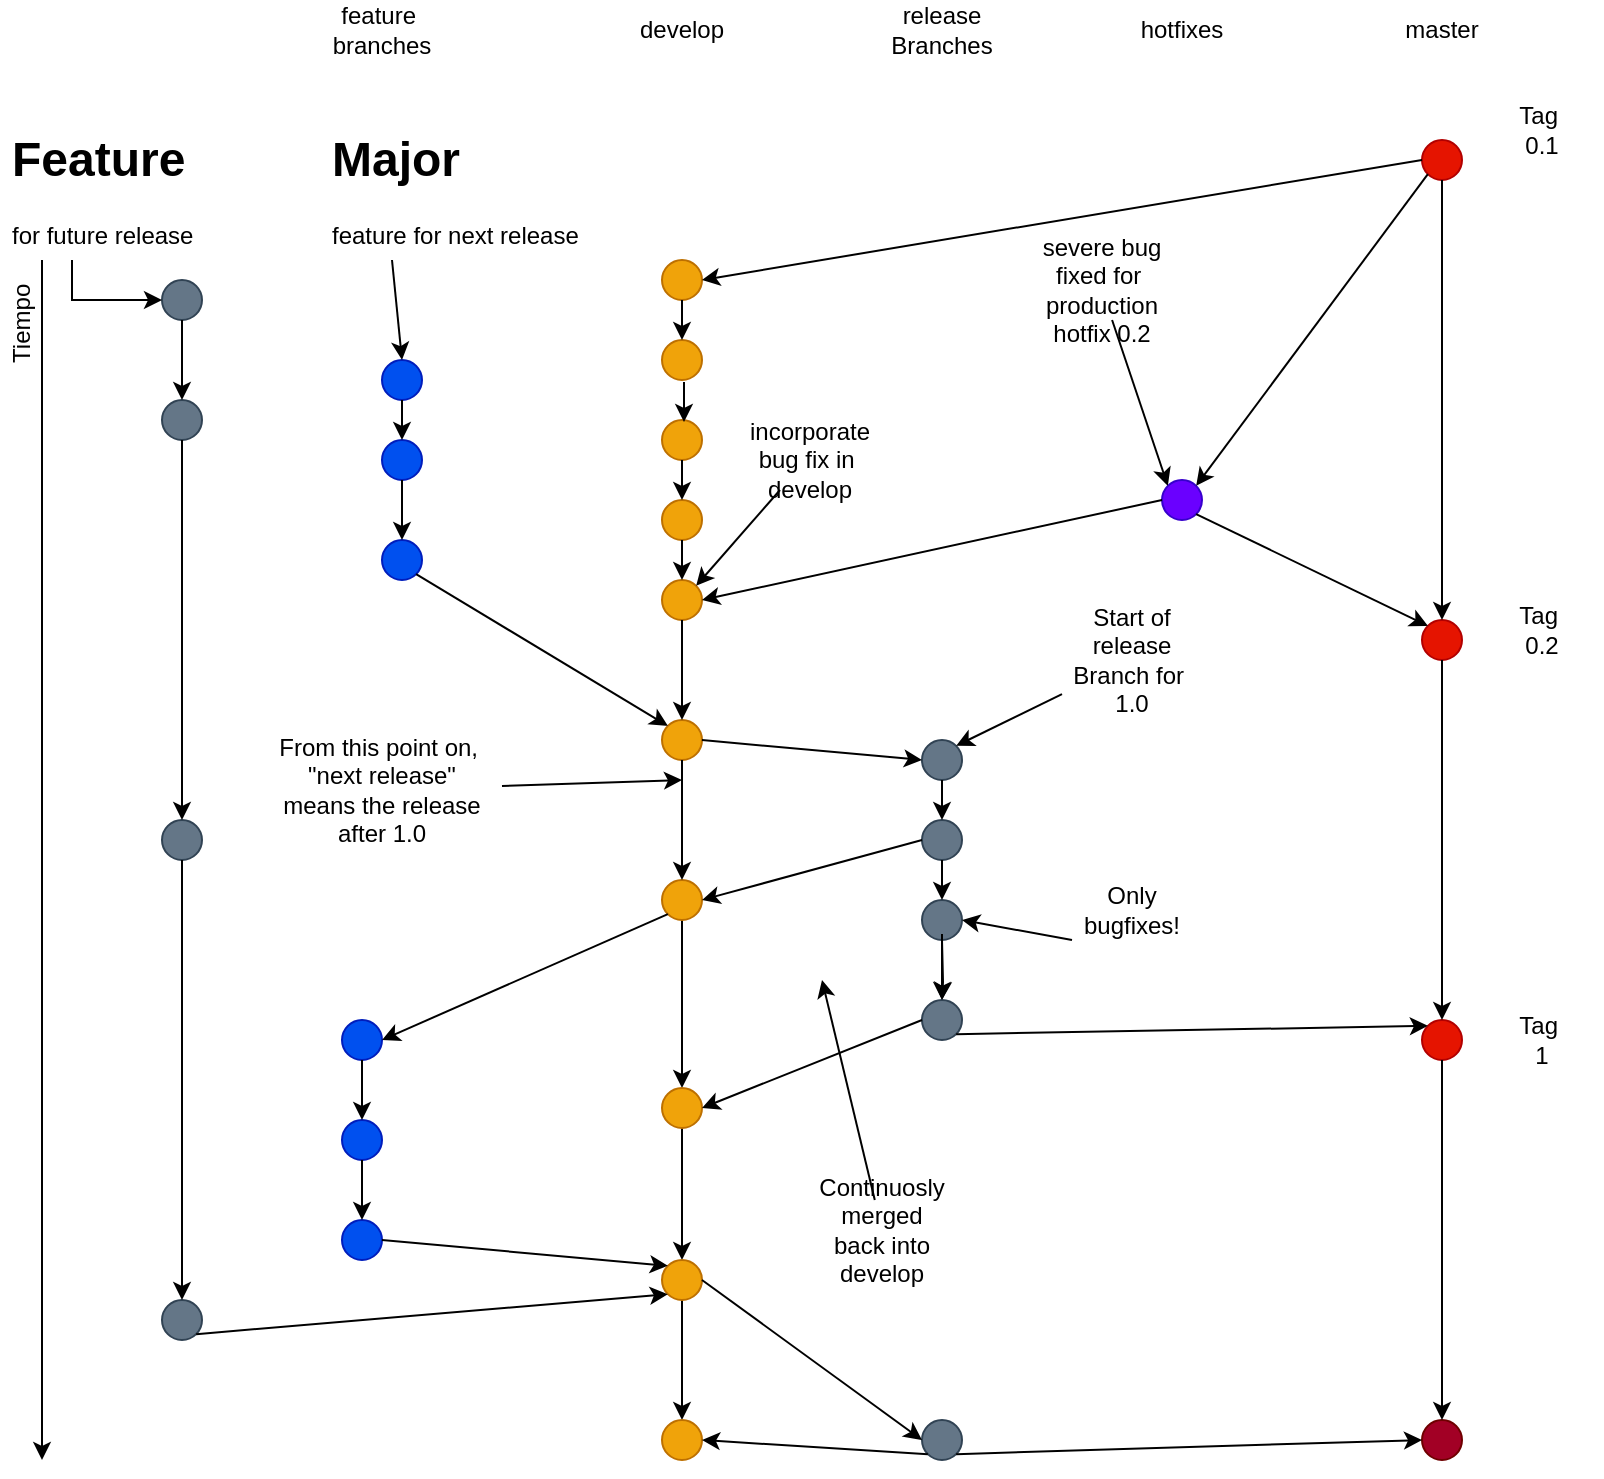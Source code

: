<mxfile version="14.2.6" type="github">
  <diagram id="Ft57BWniFfMgqN6n-xT4" name="Page-1">
    <mxGraphModel dx="862" dy="2963" grid="1" gridSize="10" guides="1" tooltips="1" connect="1" arrows="1" fold="1" page="1" pageScale="1" pageWidth="1169" pageHeight="827" math="0" shadow="0">
      <root>
        <mxCell id="0" />
        <mxCell id="1" parent="0" />
        <mxCell id="2QcikKB0XpCSD9qSnk93-126" value="Tiempo&amp;nbsp;" style="text;html=1;strokeColor=none;fillColor=none;align=center;verticalAlign=middle;whiteSpace=wrap;rounded=0;rotation=-90;" vertex="1" parent="1">
          <mxGeometry x="-10" y="-2250" width="60" height="20" as="geometry" />
        </mxCell>
        <mxCell id="2QcikKB0XpCSD9qSnk93-127" value="" style="endArrow=classic;html=1;" edge="1" parent="1">
          <mxGeometry width="50" height="50" relative="1" as="geometry">
            <mxPoint x="30" y="-2280" as="sourcePoint" />
            <mxPoint x="30" y="-1670" as="targetPoint" />
          </mxGeometry>
        </mxCell>
        <mxCell id="2QcikKB0XpCSD9qSnk93-128" value="" style="ellipse;whiteSpace=wrap;html=1;aspect=fixed;fillColor=#647687;strokeColor=#314354;fontColor=#ffffff;" vertex="1" parent="1">
          <mxGeometry x="90" y="-2260" width="20" height="20" as="geometry" />
        </mxCell>
        <mxCell id="2QcikKB0XpCSD9qSnk93-129" value="" style="ellipse;whiteSpace=wrap;html=1;aspect=fixed;fillColor=#647687;strokeColor=#314354;fontColor=#ffffff;" vertex="1" parent="1">
          <mxGeometry x="90" y="-2200" width="20" height="20" as="geometry" />
        </mxCell>
        <mxCell id="2QcikKB0XpCSD9qSnk93-130" value="" style="ellipse;whiteSpace=wrap;html=1;aspect=fixed;fillColor=#647687;strokeColor=#314354;fontColor=#ffffff;" vertex="1" parent="1">
          <mxGeometry x="90" y="-1990" width="20" height="20" as="geometry" />
        </mxCell>
        <mxCell id="2QcikKB0XpCSD9qSnk93-131" value="" style="endArrow=classic;html=1;exitX=0.5;exitY=1;exitDx=0;exitDy=0;entryX=0.5;entryY=0;entryDx=0;entryDy=0;" edge="1" source="2QcikKB0XpCSD9qSnk93-128" target="2QcikKB0XpCSD9qSnk93-129" parent="1">
          <mxGeometry width="50" height="50" relative="1" as="geometry">
            <mxPoint x="360" y="-2080" as="sourcePoint" />
            <mxPoint x="410" y="-2130" as="targetPoint" />
          </mxGeometry>
        </mxCell>
        <mxCell id="2QcikKB0XpCSD9qSnk93-132" value="" style="endArrow=classic;html=1;exitX=0.5;exitY=1;exitDx=0;exitDy=0;entryX=0.5;entryY=0;entryDx=0;entryDy=0;" edge="1" source="2QcikKB0XpCSD9qSnk93-129" target="2QcikKB0XpCSD9qSnk93-130" parent="1">
          <mxGeometry width="50" height="50" relative="1" as="geometry">
            <mxPoint x="360" y="-2080" as="sourcePoint" />
            <mxPoint x="410" y="-2130" as="targetPoint" />
          </mxGeometry>
        </mxCell>
        <mxCell id="2QcikKB0XpCSD9qSnk93-133" value="&lt;h1&gt;Major&lt;/h1&gt;&lt;div&gt;feature for next release&lt;/div&gt;" style="text;html=1;spacing=5;spacingTop=-20;whiteSpace=wrap;overflow=hidden;rounded=0;fillColor=#FFFFFF;gradientColor=#ffffff;" vertex="1" parent="1">
          <mxGeometry x="170" y="-2340" width="140" height="70" as="geometry" />
        </mxCell>
        <mxCell id="2QcikKB0XpCSD9qSnk93-134" value="" style="ellipse;whiteSpace=wrap;html=1;aspect=fixed;fillColor=#0050ef;strokeColor=#001DBC;fontColor=#ffffff;" vertex="1" parent="1">
          <mxGeometry x="200" y="-2220" width="20" height="20" as="geometry" />
        </mxCell>
        <mxCell id="2QcikKB0XpCSD9qSnk93-135" value="" style="endArrow=classic;html=1;exitX=0.25;exitY=1;exitDx=0;exitDy=0;" edge="1" source="2QcikKB0XpCSD9qSnk93-133" parent="1">
          <mxGeometry width="50" height="50" relative="1" as="geometry">
            <mxPoint x="170" y="-1990" as="sourcePoint" />
            <mxPoint x="210" y="-2220" as="targetPoint" />
          </mxGeometry>
        </mxCell>
        <mxCell id="2QcikKB0XpCSD9qSnk93-136" value="" style="ellipse;whiteSpace=wrap;html=1;aspect=fixed;fillColor=#f0a30a;strokeColor=#BD7000;fontColor=#ffffff;" vertex="1" parent="1">
          <mxGeometry x="340" y="-2270" width="20" height="20" as="geometry" />
        </mxCell>
        <mxCell id="2QcikKB0XpCSD9qSnk93-137" value="" style="ellipse;whiteSpace=wrap;html=1;aspect=fixed;fillColor=#f0a30a;strokeColor=#BD7000;fontColor=#ffffff;" vertex="1" parent="1">
          <mxGeometry x="340" y="-2230" width="20" height="20" as="geometry" />
        </mxCell>
        <mxCell id="2QcikKB0XpCSD9qSnk93-138" value="" style="ellipse;whiteSpace=wrap;html=1;aspect=fixed;fillColor=#f0a30a;strokeColor=#BD7000;fontColor=#ffffff;" vertex="1" parent="1">
          <mxGeometry x="340" y="-2040" width="20" height="20" as="geometry" />
        </mxCell>
        <mxCell id="2QcikKB0XpCSD9qSnk93-139" value="" style="ellipse;whiteSpace=wrap;html=1;aspect=fixed;fillColor=#f0a30a;strokeColor=#BD7000;fontColor=#ffffff;" vertex="1" parent="1">
          <mxGeometry x="340" y="-2150" width="20" height="20" as="geometry" />
        </mxCell>
        <mxCell id="2QcikKB0XpCSD9qSnk93-140" value="" style="ellipse;whiteSpace=wrap;html=1;aspect=fixed;fillColor=#f0a30a;strokeColor=#BD7000;fontColor=#ffffff;" vertex="1" parent="1">
          <mxGeometry x="340" y="-2190" width="20" height="20" as="geometry" />
        </mxCell>
        <mxCell id="2QcikKB0XpCSD9qSnk93-141" value="" style="ellipse;whiteSpace=wrap;html=1;aspect=fixed;fillColor=#f0a30a;strokeColor=#BD7000;fontColor=#ffffff;" vertex="1" parent="1">
          <mxGeometry x="340" y="-2110" width="20" height="20" as="geometry" />
        </mxCell>
        <mxCell id="2QcikKB0XpCSD9qSnk93-142" value="feature&amp;nbsp;&lt;br&gt;branches" style="text;html=1;strokeColor=none;fillColor=none;align=center;verticalAlign=middle;whiteSpace=wrap;rounded=0;" vertex="1" parent="1">
          <mxGeometry x="170" y="-2400" width="60" height="30" as="geometry" />
        </mxCell>
        <mxCell id="2QcikKB0XpCSD9qSnk93-143" value="develop" style="text;html=1;strokeColor=none;fillColor=none;align=center;verticalAlign=middle;whiteSpace=wrap;rounded=0;" vertex="1" parent="1">
          <mxGeometry x="320" y="-2400" width="60" height="30" as="geometry" />
        </mxCell>
        <mxCell id="2QcikKB0XpCSD9qSnk93-144" style="edgeStyle=orthogonalEdgeStyle;rounded=0;orthogonalLoop=1;jettySize=auto;html=1;exitX=0.25;exitY=1;exitDx=0;exitDy=0;entryX=0;entryY=0.5;entryDx=0;entryDy=0;" edge="1" source="2QcikKB0XpCSD9qSnk93-145" target="2QcikKB0XpCSD9qSnk93-128" parent="1">
          <mxGeometry relative="1" as="geometry" />
        </mxCell>
        <mxCell id="2QcikKB0XpCSD9qSnk93-145" value="&lt;h1&gt;Feature&lt;/h1&gt;&lt;div&gt;for future release&lt;/div&gt;" style="text;html=1;spacing=5;spacingTop=-20;whiteSpace=wrap;overflow=hidden;rounded=0;fillColor=#FFFFFF;gradientColor=#ffffff;" vertex="1" parent="1">
          <mxGeometry x="10" y="-2340" width="140" height="70" as="geometry" />
        </mxCell>
        <mxCell id="2QcikKB0XpCSD9qSnk93-146" value="" style="endArrow=classic;html=1;exitX=0.5;exitY=1;exitDx=0;exitDy=0;entryX=0.5;entryY=0;entryDx=0;entryDy=0;" edge="1" source="2QcikKB0XpCSD9qSnk93-136" target="2QcikKB0XpCSD9qSnk93-137" parent="1">
          <mxGeometry width="50" height="50" relative="1" as="geometry">
            <mxPoint x="390" y="-2180" as="sourcePoint" />
            <mxPoint x="410" y="-2200" as="targetPoint" />
          </mxGeometry>
        </mxCell>
        <mxCell id="2QcikKB0XpCSD9qSnk93-147" value="" style="endArrow=classic;html=1;exitX=0.5;exitY=1;exitDx=0;exitDy=0;entryX=0.5;entryY=0;entryDx=0;entryDy=0;" edge="1" parent="1">
          <mxGeometry width="50" height="50" relative="1" as="geometry">
            <mxPoint x="351" y="-2209" as="sourcePoint" />
            <mxPoint x="351" y="-2189" as="targetPoint" />
          </mxGeometry>
        </mxCell>
        <mxCell id="2QcikKB0XpCSD9qSnk93-148" value="" style="endArrow=classic;html=1;exitX=0.5;exitY=1;exitDx=0;exitDy=0;entryX=0.5;entryY=0;entryDx=0;entryDy=0;" edge="1" source="2QcikKB0XpCSD9qSnk93-140" target="2QcikKB0XpCSD9qSnk93-139" parent="1">
          <mxGeometry width="50" height="50" relative="1" as="geometry">
            <mxPoint x="360" y="-2150" as="sourcePoint" />
            <mxPoint x="410" y="-2200" as="targetPoint" />
          </mxGeometry>
        </mxCell>
        <mxCell id="2QcikKB0XpCSD9qSnk93-149" value="" style="endArrow=classic;html=1;exitX=0.5;exitY=1;exitDx=0;exitDy=0;" edge="1" source="2QcikKB0XpCSD9qSnk93-139" parent="1">
          <mxGeometry width="50" height="50" relative="1" as="geometry">
            <mxPoint x="360" y="-2150" as="sourcePoint" />
            <mxPoint x="350" y="-2110" as="targetPoint" />
          </mxGeometry>
        </mxCell>
        <mxCell id="2QcikKB0XpCSD9qSnk93-150" value="" style="ellipse;whiteSpace=wrap;html=1;aspect=fixed;fillColor=#0050ef;strokeColor=#001DBC;fontColor=#ffffff;" vertex="1" parent="1">
          <mxGeometry x="200" y="-2180" width="20" height="20" as="geometry" />
        </mxCell>
        <mxCell id="2QcikKB0XpCSD9qSnk93-151" value="" style="ellipse;whiteSpace=wrap;html=1;aspect=fixed;fillColor=#0050ef;strokeColor=#001DBC;fontColor=#ffffff;" vertex="1" parent="1">
          <mxGeometry x="200" y="-2130" width="20" height="20" as="geometry" />
        </mxCell>
        <mxCell id="2QcikKB0XpCSD9qSnk93-152" value="" style="endArrow=classic;html=1;exitX=0.5;exitY=1;exitDx=0;exitDy=0;entryX=0.5;entryY=0;entryDx=0;entryDy=0;" edge="1" source="2QcikKB0XpCSD9qSnk93-134" target="2QcikKB0XpCSD9qSnk93-150" parent="1">
          <mxGeometry width="50" height="50" relative="1" as="geometry">
            <mxPoint x="360" y="-2070" as="sourcePoint" />
            <mxPoint x="410" y="-2120" as="targetPoint" />
          </mxGeometry>
        </mxCell>
        <mxCell id="2QcikKB0XpCSD9qSnk93-153" value="" style="endArrow=classic;html=1;exitX=0.5;exitY=1;exitDx=0;exitDy=0;entryX=0.5;entryY=0;entryDx=0;entryDy=0;" edge="1" source="2QcikKB0XpCSD9qSnk93-150" target="2QcikKB0XpCSD9qSnk93-151" parent="1">
          <mxGeometry width="50" height="50" relative="1" as="geometry">
            <mxPoint x="360" y="-2070" as="sourcePoint" />
            <mxPoint x="410" y="-2120" as="targetPoint" />
          </mxGeometry>
        </mxCell>
        <mxCell id="2QcikKB0XpCSD9qSnk93-154" value="" style="endArrow=classic;html=1;exitX=0.5;exitY=1;exitDx=0;exitDy=0;entryX=0.5;entryY=0;entryDx=0;entryDy=0;" edge="1" source="2QcikKB0XpCSD9qSnk93-141" target="2QcikKB0XpCSD9qSnk93-138" parent="1">
          <mxGeometry width="50" height="50" relative="1" as="geometry">
            <mxPoint x="360" y="-2070" as="sourcePoint" />
            <mxPoint x="410" y="-2120" as="targetPoint" />
          </mxGeometry>
        </mxCell>
        <mxCell id="2QcikKB0XpCSD9qSnk93-155" value="From this point on,&amp;nbsp;&lt;br&gt;&quot;next release&quot;&lt;br&gt;means the release after 1.0" style="text;html=1;strokeColor=none;fillColor=none;align=center;verticalAlign=middle;whiteSpace=wrap;rounded=0;" vertex="1" parent="1">
          <mxGeometry x="140" y="-2040" width="120" height="70" as="geometry" />
        </mxCell>
        <mxCell id="2QcikKB0XpCSD9qSnk93-156" value="" style="endArrow=classic;html=1;" edge="1" source="2QcikKB0XpCSD9qSnk93-155" parent="1">
          <mxGeometry width="50" height="50" relative="1" as="geometry">
            <mxPoint x="360" y="-2050" as="sourcePoint" />
            <mxPoint x="350" y="-2010" as="targetPoint" />
          </mxGeometry>
        </mxCell>
        <mxCell id="2QcikKB0XpCSD9qSnk93-157" style="edgeStyle=orthogonalEdgeStyle;rounded=0;orthogonalLoop=1;jettySize=auto;html=1;exitX=0.5;exitY=1;exitDx=0;exitDy=0;entryX=0.5;entryY=0;entryDx=0;entryDy=0;" edge="1" source="2QcikKB0XpCSD9qSnk93-158" target="2QcikKB0XpCSD9qSnk93-172" parent="1">
          <mxGeometry relative="1" as="geometry" />
        </mxCell>
        <mxCell id="2QcikKB0XpCSD9qSnk93-158" value="" style="ellipse;whiteSpace=wrap;html=1;aspect=fixed;fillColor=#f0a30a;strokeColor=#BD7000;fontColor=#ffffff;" vertex="1" parent="1">
          <mxGeometry x="340" y="-1960" width="20" height="20" as="geometry" />
        </mxCell>
        <mxCell id="2QcikKB0XpCSD9qSnk93-159" value="" style="endArrow=classic;html=1;exitX=0.5;exitY=1;exitDx=0;exitDy=0;entryX=0.5;entryY=0;entryDx=0;entryDy=0;" edge="1" source="2QcikKB0XpCSD9qSnk93-138" target="2QcikKB0XpCSD9qSnk93-158" parent="1">
          <mxGeometry width="50" height="50" relative="1" as="geometry">
            <mxPoint x="360" y="-2050" as="sourcePoint" />
            <mxPoint x="410" y="-2100" as="targetPoint" />
          </mxGeometry>
        </mxCell>
        <mxCell id="2QcikKB0XpCSD9qSnk93-160" value="release Branches" style="text;html=1;strokeColor=none;fillColor=none;align=center;verticalAlign=middle;whiteSpace=wrap;rounded=0;" vertex="1" parent="1">
          <mxGeometry x="450" y="-2400" width="60" height="30" as="geometry" />
        </mxCell>
        <mxCell id="2QcikKB0XpCSD9qSnk93-161" value="" style="ellipse;whiteSpace=wrap;html=1;aspect=fixed;fillColor=#647687;strokeColor=#314354;fontColor=#ffffff;" vertex="1" parent="1">
          <mxGeometry x="470" y="-2030" width="20" height="20" as="geometry" />
        </mxCell>
        <mxCell id="2QcikKB0XpCSD9qSnk93-162" value="" style="ellipse;whiteSpace=wrap;html=1;aspect=fixed;fillColor=#647687;strokeColor=#314354;fontColor=#ffffff;" vertex="1" parent="1">
          <mxGeometry x="470" y="-1990" width="20" height="20" as="geometry" />
        </mxCell>
        <mxCell id="2QcikKB0XpCSD9qSnk93-163" value="" style="edgeStyle=orthogonalEdgeStyle;rounded=0;orthogonalLoop=1;jettySize=auto;html=1;" edge="1" target="2QcikKB0XpCSD9qSnk93-165" parent="1">
          <mxGeometry relative="1" as="geometry">
            <mxPoint x="480" y="-1930" as="sourcePoint" />
          </mxGeometry>
        </mxCell>
        <mxCell id="2QcikKB0XpCSD9qSnk93-164" value="" style="ellipse;whiteSpace=wrap;html=1;aspect=fixed;fillColor=#647687;strokeColor=#314354;fontColor=#ffffff;" vertex="1" parent="1">
          <mxGeometry x="470" y="-1950" width="20" height="20" as="geometry" />
        </mxCell>
        <mxCell id="2QcikKB0XpCSD9qSnk93-165" value="" style="ellipse;whiteSpace=wrap;html=1;aspect=fixed;fillColor=#647687;strokeColor=#314354;fontColor=#ffffff;" vertex="1" parent="1">
          <mxGeometry x="470" y="-1900" width="20" height="20" as="geometry" />
        </mxCell>
        <mxCell id="2QcikKB0XpCSD9qSnk93-166" value="" style="endArrow=classic;html=1;exitX=1;exitY=0.5;exitDx=0;exitDy=0;entryX=0;entryY=0.5;entryDx=0;entryDy=0;" edge="1" source="2QcikKB0XpCSD9qSnk93-138" target="2QcikKB0XpCSD9qSnk93-161" parent="1">
          <mxGeometry width="50" height="50" relative="1" as="geometry">
            <mxPoint x="360" y="-2060" as="sourcePoint" />
            <mxPoint x="410" y="-2110" as="targetPoint" />
          </mxGeometry>
        </mxCell>
        <mxCell id="2QcikKB0XpCSD9qSnk93-167" value="" style="endArrow=classic;html=1;exitX=0.5;exitY=1;exitDx=0;exitDy=0;entryX=0.5;entryY=0;entryDx=0;entryDy=0;" edge="1" source="2QcikKB0XpCSD9qSnk93-161" target="2QcikKB0XpCSD9qSnk93-162" parent="1">
          <mxGeometry width="50" height="50" relative="1" as="geometry">
            <mxPoint x="360" y="-1910" as="sourcePoint" />
            <mxPoint x="410" y="-1960" as="targetPoint" />
          </mxGeometry>
        </mxCell>
        <mxCell id="2QcikKB0XpCSD9qSnk93-168" value="" style="endArrow=classic;html=1;exitX=0.5;exitY=1;exitDx=0;exitDy=0;entryX=0.5;entryY=0;entryDx=0;entryDy=0;" edge="1" source="2QcikKB0XpCSD9qSnk93-162" target="2QcikKB0XpCSD9qSnk93-164" parent="1">
          <mxGeometry width="50" height="50" relative="1" as="geometry">
            <mxPoint x="360" y="-1910" as="sourcePoint" />
            <mxPoint x="410" y="-1960" as="targetPoint" />
          </mxGeometry>
        </mxCell>
        <mxCell id="2QcikKB0XpCSD9qSnk93-169" value="" style="endArrow=classic;html=1;entryX=0.5;entryY=0;entryDx=0;entryDy=0;" edge="1" target="2QcikKB0XpCSD9qSnk93-165" parent="1">
          <mxGeometry width="50" height="50" relative="1" as="geometry">
            <mxPoint x="480" y="-1933" as="sourcePoint" />
            <mxPoint x="410" y="-1960" as="targetPoint" />
          </mxGeometry>
        </mxCell>
        <mxCell id="2QcikKB0XpCSD9qSnk93-170" style="edgeStyle=orthogonalEdgeStyle;rounded=0;orthogonalLoop=1;jettySize=auto;html=1;exitX=0.5;exitY=1;exitDx=0;exitDy=0;" edge="1" source="2QcikKB0XpCSD9qSnk93-172" parent="1">
          <mxGeometry relative="1" as="geometry">
            <mxPoint x="350" y="-1850" as="targetPoint" />
          </mxGeometry>
        </mxCell>
        <mxCell id="2QcikKB0XpCSD9qSnk93-171" style="edgeStyle=orthogonalEdgeStyle;rounded=0;orthogonalLoop=1;jettySize=auto;html=1;exitX=0.5;exitY=1;exitDx=0;exitDy=0;" edge="1" source="2QcikKB0XpCSD9qSnk93-172" parent="1">
          <mxGeometry relative="1" as="geometry">
            <mxPoint x="350" y="-1770" as="targetPoint" />
          </mxGeometry>
        </mxCell>
        <mxCell id="2QcikKB0XpCSD9qSnk93-172" value="" style="ellipse;whiteSpace=wrap;html=1;aspect=fixed;fillColor=#f0a30a;strokeColor=#BD7000;fontColor=#ffffff;" vertex="1" parent="1">
          <mxGeometry x="340" y="-1856" width="20" height="20" as="geometry" />
        </mxCell>
        <mxCell id="2QcikKB0XpCSD9qSnk93-173" value="" style="endArrow=classic;html=1;exitX=0;exitY=0.5;exitDx=0;exitDy=0;entryX=1;entryY=0.5;entryDx=0;entryDy=0;" edge="1" source="2QcikKB0XpCSD9qSnk93-162" target="2QcikKB0XpCSD9qSnk93-158" parent="1">
          <mxGeometry width="50" height="50" relative="1" as="geometry">
            <mxPoint x="360" y="-1910" as="sourcePoint" />
            <mxPoint x="410" y="-1960" as="targetPoint" />
          </mxGeometry>
        </mxCell>
        <mxCell id="2QcikKB0XpCSD9qSnk93-174" value="" style="endArrow=classic;html=1;exitX=0;exitY=0.5;exitDx=0;exitDy=0;entryX=1;entryY=0.5;entryDx=0;entryDy=0;" edge="1" source="2QcikKB0XpCSD9qSnk93-165" target="2QcikKB0XpCSD9qSnk93-172" parent="1">
          <mxGeometry width="50" height="50" relative="1" as="geometry">
            <mxPoint x="360" y="-1910" as="sourcePoint" />
            <mxPoint x="410" y="-1960" as="targetPoint" />
          </mxGeometry>
        </mxCell>
        <mxCell id="2QcikKB0XpCSD9qSnk93-175" value="" style="ellipse;whiteSpace=wrap;html=1;aspect=fixed;fillColor=#0050ef;strokeColor=#001DBC;fontColor=#ffffff;" vertex="1" parent="1">
          <mxGeometry x="180" y="-1890" width="20" height="20" as="geometry" />
        </mxCell>
        <mxCell id="2QcikKB0XpCSD9qSnk93-176" value="" style="ellipse;whiteSpace=wrap;html=1;aspect=fixed;fillColor=#0050ef;strokeColor=#001DBC;fontColor=#ffffff;" vertex="1" parent="1">
          <mxGeometry x="180" y="-1840" width="20" height="20" as="geometry" />
        </mxCell>
        <mxCell id="2QcikKB0XpCSD9qSnk93-177" value="" style="ellipse;whiteSpace=wrap;html=1;aspect=fixed;fillColor=#0050ef;strokeColor=#001DBC;fontColor=#ffffff;" vertex="1" parent="1">
          <mxGeometry x="180" y="-1790" width="20" height="20" as="geometry" />
        </mxCell>
        <mxCell id="2QcikKB0XpCSD9qSnk93-178" value="" style="endArrow=classic;html=1;exitX=0;exitY=1;exitDx=0;exitDy=0;entryX=1;entryY=0.5;entryDx=0;entryDy=0;" edge="1" source="2QcikKB0XpCSD9qSnk93-158" target="2QcikKB0XpCSD9qSnk93-175" parent="1">
          <mxGeometry width="50" height="50" relative="1" as="geometry">
            <mxPoint x="360" y="-1910" as="sourcePoint" />
            <mxPoint x="410" y="-1960" as="targetPoint" />
          </mxGeometry>
        </mxCell>
        <mxCell id="2QcikKB0XpCSD9qSnk93-179" value="" style="endArrow=classic;html=1;exitX=0.5;exitY=1;exitDx=0;exitDy=0;entryX=0.5;entryY=0;entryDx=0;entryDy=0;" edge="1" source="2QcikKB0XpCSD9qSnk93-175" target="2QcikKB0XpCSD9qSnk93-176" parent="1">
          <mxGeometry width="50" height="50" relative="1" as="geometry">
            <mxPoint x="360" y="-1910" as="sourcePoint" />
            <mxPoint x="410" y="-1960" as="targetPoint" />
          </mxGeometry>
        </mxCell>
        <mxCell id="2QcikKB0XpCSD9qSnk93-180" value="" style="endArrow=classic;html=1;exitX=0.5;exitY=1;exitDx=0;exitDy=0;entryX=0.5;entryY=0;entryDx=0;entryDy=0;" edge="1" source="2QcikKB0XpCSD9qSnk93-176" target="2QcikKB0XpCSD9qSnk93-177" parent="1">
          <mxGeometry width="50" height="50" relative="1" as="geometry">
            <mxPoint x="360" y="-1910" as="sourcePoint" />
            <mxPoint x="410" y="-1960" as="targetPoint" />
          </mxGeometry>
        </mxCell>
        <mxCell id="2QcikKB0XpCSD9qSnk93-181" style="edgeStyle=orthogonalEdgeStyle;rounded=0;orthogonalLoop=1;jettySize=auto;html=1;exitX=0.5;exitY=1;exitDx=0;exitDy=0;" edge="1" source="2QcikKB0XpCSD9qSnk93-182" parent="1">
          <mxGeometry relative="1" as="geometry">
            <mxPoint x="350" y="-1690" as="targetPoint" />
          </mxGeometry>
        </mxCell>
        <mxCell id="2QcikKB0XpCSD9qSnk93-182" value="" style="ellipse;whiteSpace=wrap;html=1;aspect=fixed;fillColor=#f0a30a;strokeColor=#BD7000;fontColor=#ffffff;" vertex="1" parent="1">
          <mxGeometry x="340" y="-1770" width="20" height="20" as="geometry" />
        </mxCell>
        <mxCell id="2QcikKB0XpCSD9qSnk93-183" value="" style="ellipse;whiteSpace=wrap;html=1;aspect=fixed;fillColor=#647687;strokeColor=#314354;fontColor=#ffffff;" vertex="1" parent="1">
          <mxGeometry x="90" y="-1750" width="20" height="20" as="geometry" />
        </mxCell>
        <mxCell id="2QcikKB0XpCSD9qSnk93-184" value="" style="endArrow=classic;html=1;entryX=0.5;entryY=0;entryDx=0;entryDy=0;" edge="1" target="2QcikKB0XpCSD9qSnk93-183" parent="1">
          <mxGeometry width="50" height="50" relative="1" as="geometry">
            <mxPoint x="100" y="-1970" as="sourcePoint" />
            <mxPoint x="410" y="-1960" as="targetPoint" />
          </mxGeometry>
        </mxCell>
        <mxCell id="2QcikKB0XpCSD9qSnk93-185" value="" style="endArrow=classic;html=1;exitX=1;exitY=1;exitDx=0;exitDy=0;entryX=0;entryY=1;entryDx=0;entryDy=0;" edge="1" source="2QcikKB0XpCSD9qSnk93-183" target="2QcikKB0XpCSD9qSnk93-182" parent="1">
          <mxGeometry width="50" height="50" relative="1" as="geometry">
            <mxPoint x="360" y="-1910" as="sourcePoint" />
            <mxPoint x="410" y="-1960" as="targetPoint" />
          </mxGeometry>
        </mxCell>
        <mxCell id="2QcikKB0XpCSD9qSnk93-186" value="" style="endArrow=classic;html=1;exitX=1;exitY=0.5;exitDx=0;exitDy=0;entryX=0;entryY=0;entryDx=0;entryDy=0;" edge="1" source="2QcikKB0XpCSD9qSnk93-177" target="2QcikKB0XpCSD9qSnk93-182" parent="1">
          <mxGeometry width="50" height="50" relative="1" as="geometry">
            <mxPoint x="360" y="-1910" as="sourcePoint" />
            <mxPoint x="410" y="-1960" as="targetPoint" />
          </mxGeometry>
        </mxCell>
        <mxCell id="2QcikKB0XpCSD9qSnk93-187" value="" style="ellipse;whiteSpace=wrap;html=1;aspect=fixed;fillColor=#f0a30a;strokeColor=#BD7000;fontColor=#ffffff;" vertex="1" parent="1">
          <mxGeometry x="340" y="-1690" width="20" height="20" as="geometry" />
        </mxCell>
        <mxCell id="2QcikKB0XpCSD9qSnk93-188" value="" style="ellipse;whiteSpace=wrap;html=1;aspect=fixed;fillColor=#647687;strokeColor=#314354;fontColor=#ffffff;" vertex="1" parent="1">
          <mxGeometry x="470" y="-1690" width="20" height="20" as="geometry" />
        </mxCell>
        <mxCell id="2QcikKB0XpCSD9qSnk93-189" value="" style="endArrow=classic;html=1;exitX=1;exitY=0.5;exitDx=0;exitDy=0;entryX=0;entryY=0.5;entryDx=0;entryDy=0;" edge="1" source="2QcikKB0XpCSD9qSnk93-182" target="2QcikKB0XpCSD9qSnk93-188" parent="1">
          <mxGeometry width="50" height="50" relative="1" as="geometry">
            <mxPoint x="360" y="-1680" as="sourcePoint" />
            <mxPoint x="410" y="-1730" as="targetPoint" />
          </mxGeometry>
        </mxCell>
        <mxCell id="2QcikKB0XpCSD9qSnk93-190" value="" style="endArrow=classic;html=1;exitX=0;exitY=1;exitDx=0;exitDy=0;entryX=1;entryY=0.5;entryDx=0;entryDy=0;" edge="1" source="2QcikKB0XpCSD9qSnk93-188" target="2QcikKB0XpCSD9qSnk93-187" parent="1">
          <mxGeometry width="50" height="50" relative="1" as="geometry">
            <mxPoint x="360" y="-1680" as="sourcePoint" />
            <mxPoint x="410" y="-1730" as="targetPoint" />
          </mxGeometry>
        </mxCell>
        <mxCell id="2QcikKB0XpCSD9qSnk93-191" value="hotfixes" style="text;html=1;strokeColor=none;fillColor=none;align=center;verticalAlign=middle;whiteSpace=wrap;rounded=0;" vertex="1" parent="1">
          <mxGeometry x="570" y="-2400" width="60" height="30" as="geometry" />
        </mxCell>
        <mxCell id="2QcikKB0XpCSD9qSnk93-192" value="" style="ellipse;whiteSpace=wrap;html=1;aspect=fixed;fillColor=#6a00ff;strokeColor=#3700CC;fontColor=#ffffff;" vertex="1" parent="1">
          <mxGeometry x="590" y="-2160" width="20" height="20" as="geometry" />
        </mxCell>
        <mxCell id="2QcikKB0XpCSD9qSnk93-193" value="" style="endArrow=classic;html=1;exitX=0;exitY=0.5;exitDx=0;exitDy=0;entryX=1;entryY=0.5;entryDx=0;entryDy=0;" edge="1" source="2QcikKB0XpCSD9qSnk93-192" target="2QcikKB0XpCSD9qSnk93-141" parent="1">
          <mxGeometry width="50" height="50" relative="1" as="geometry">
            <mxPoint x="360" y="-2200" as="sourcePoint" />
            <mxPoint x="410" y="-2250" as="targetPoint" />
          </mxGeometry>
        </mxCell>
        <mxCell id="2QcikKB0XpCSD9qSnk93-194" value="master" style="text;html=1;strokeColor=none;fillColor=none;align=center;verticalAlign=middle;whiteSpace=wrap;rounded=0;" vertex="1" parent="1">
          <mxGeometry x="700" y="-2400" width="60" height="30" as="geometry" />
        </mxCell>
        <mxCell id="2QcikKB0XpCSD9qSnk93-195" value="" style="ellipse;whiteSpace=wrap;html=1;aspect=fixed;fillColor=#e51400;strokeColor=#B20000;fontColor=#ffffff;" vertex="1" parent="1">
          <mxGeometry x="720" y="-2330" width="20" height="20" as="geometry" />
        </mxCell>
        <mxCell id="2QcikKB0XpCSD9qSnk93-196" value="" style="endArrow=classic;html=1;exitX=0;exitY=0.5;exitDx=0;exitDy=0;entryX=1;entryY=0.5;entryDx=0;entryDy=0;" edge="1" source="2QcikKB0XpCSD9qSnk93-195" target="2QcikKB0XpCSD9qSnk93-136" parent="1">
          <mxGeometry width="50" height="50" relative="1" as="geometry">
            <mxPoint x="360" y="-2280" as="sourcePoint" />
            <mxPoint x="450" y="-2480" as="targetPoint" />
          </mxGeometry>
        </mxCell>
        <mxCell id="2QcikKB0XpCSD9qSnk93-197" value="" style="endArrow=classic;html=1;exitX=0;exitY=1;exitDx=0;exitDy=0;entryX=1;entryY=0;entryDx=0;entryDy=0;" edge="1" source="2QcikKB0XpCSD9qSnk93-195" target="2QcikKB0XpCSD9qSnk93-192" parent="1">
          <mxGeometry width="50" height="50" relative="1" as="geometry">
            <mxPoint x="360" y="-2280" as="sourcePoint" />
            <mxPoint x="410" y="-2330" as="targetPoint" />
          </mxGeometry>
        </mxCell>
        <mxCell id="2QcikKB0XpCSD9qSnk93-198" value="" style="ellipse;whiteSpace=wrap;html=1;aspect=fixed;fillColor=#e51400;strokeColor=#B20000;fontColor=#ffffff;" vertex="1" parent="1">
          <mxGeometry x="720" y="-2090" width="20" height="20" as="geometry" />
        </mxCell>
        <mxCell id="2QcikKB0XpCSD9qSnk93-199" value="" style="endArrow=classic;html=1;exitX=0.5;exitY=1;exitDx=0;exitDy=0;entryX=0.5;entryY=0;entryDx=0;entryDy=0;" edge="1" source="2QcikKB0XpCSD9qSnk93-195" target="2QcikKB0XpCSD9qSnk93-198" parent="1">
          <mxGeometry width="50" height="50" relative="1" as="geometry">
            <mxPoint x="360" y="-2200" as="sourcePoint" />
            <mxPoint x="410" y="-2250" as="targetPoint" />
          </mxGeometry>
        </mxCell>
        <mxCell id="2QcikKB0XpCSD9qSnk93-200" value="" style="endArrow=classic;html=1;exitX=1;exitY=1;exitDx=0;exitDy=0;entryX=0;entryY=0;entryDx=0;entryDy=0;" edge="1" source="2QcikKB0XpCSD9qSnk93-192" target="2QcikKB0XpCSD9qSnk93-198" parent="1">
          <mxGeometry width="50" height="50" relative="1" as="geometry">
            <mxPoint x="360" y="-2200" as="sourcePoint" />
            <mxPoint x="410" y="-2250" as="targetPoint" />
          </mxGeometry>
        </mxCell>
        <mxCell id="2QcikKB0XpCSD9qSnk93-201" value="" style="ellipse;whiteSpace=wrap;html=1;aspect=fixed;fillColor=#a20025;strokeColor=#6F0000;fontColor=#ffffff;" vertex="1" parent="1">
          <mxGeometry x="720" y="-1690" width="20" height="20" as="geometry" />
        </mxCell>
        <mxCell id="2QcikKB0XpCSD9qSnk93-202" value="" style="ellipse;whiteSpace=wrap;html=1;aspect=fixed;fillColor=#e51400;strokeColor=#B20000;fontColor=#ffffff;" vertex="1" parent="1">
          <mxGeometry x="720" y="-1890" width="20" height="20" as="geometry" />
        </mxCell>
        <mxCell id="2QcikKB0XpCSD9qSnk93-203" value="" style="endArrow=classic;html=1;exitX=1;exitY=1;exitDx=0;exitDy=0;entryX=0;entryY=0.5;entryDx=0;entryDy=0;" edge="1" source="2QcikKB0XpCSD9qSnk93-188" target="2QcikKB0XpCSD9qSnk93-201" parent="1">
          <mxGeometry width="50" height="50" relative="1" as="geometry">
            <mxPoint x="360" y="-1710" as="sourcePoint" />
            <mxPoint x="410" y="-1760" as="targetPoint" />
          </mxGeometry>
        </mxCell>
        <mxCell id="2QcikKB0XpCSD9qSnk93-204" value="" style="endArrow=classic;html=1;exitX=0.5;exitY=1;exitDx=0;exitDy=0;entryX=0.5;entryY=0;entryDx=0;entryDy=0;" edge="1" source="2QcikKB0XpCSD9qSnk93-202" target="2QcikKB0XpCSD9qSnk93-201" parent="1">
          <mxGeometry width="50" height="50" relative="1" as="geometry">
            <mxPoint x="360" y="-1710" as="sourcePoint" />
            <mxPoint x="410" y="-1760" as="targetPoint" />
          </mxGeometry>
        </mxCell>
        <mxCell id="2QcikKB0XpCSD9qSnk93-205" value="" style="endArrow=classic;html=1;exitX=0.5;exitY=1;exitDx=0;exitDy=0;" edge="1" source="2QcikKB0XpCSD9qSnk93-198" parent="1">
          <mxGeometry width="50" height="50" relative="1" as="geometry">
            <mxPoint x="360" y="-1860" as="sourcePoint" />
            <mxPoint x="730" y="-1890" as="targetPoint" />
          </mxGeometry>
        </mxCell>
        <mxCell id="2QcikKB0XpCSD9qSnk93-206" value="incorporate bug fix in&amp;nbsp;&lt;br&gt;develop" style="text;html=1;strokeColor=none;fillColor=none;align=center;verticalAlign=middle;whiteSpace=wrap;rounded=0;" vertex="1" parent="1">
          <mxGeometry x="384" y="-2185" width="60" height="30" as="geometry" />
        </mxCell>
        <mxCell id="2QcikKB0XpCSD9qSnk93-207" value="" style="endArrow=classic;html=1;exitX=0.25;exitY=1;exitDx=0;exitDy=0;entryX=1;entryY=0;entryDx=0;entryDy=0;" edge="1" source="2QcikKB0XpCSD9qSnk93-206" target="2QcikKB0XpCSD9qSnk93-141" parent="1">
          <mxGeometry width="50" height="50" relative="1" as="geometry">
            <mxPoint x="360" y="-2090" as="sourcePoint" />
            <mxPoint x="490" y="-2070" as="targetPoint" />
          </mxGeometry>
        </mxCell>
        <mxCell id="2QcikKB0XpCSD9qSnk93-208" value="severe bug&lt;br&gt;fixed for&amp;nbsp;&lt;br&gt;production&lt;br&gt;hotfix 0.2" style="text;html=1;strokeColor=none;fillColor=none;align=center;verticalAlign=middle;whiteSpace=wrap;rounded=0;" vertex="1" parent="1">
          <mxGeometry x="520" y="-2270" width="80" height="30" as="geometry" />
        </mxCell>
        <mxCell id="2QcikKB0XpCSD9qSnk93-209" value="" style="endArrow=classic;html=1;entryX=0;entryY=0;entryDx=0;entryDy=0;" edge="1" source="2QcikKB0XpCSD9qSnk93-208" target="2QcikKB0XpCSD9qSnk93-192" parent="1">
          <mxGeometry width="50" height="50" relative="1" as="geometry">
            <mxPoint x="360" y="-2190" as="sourcePoint" />
            <mxPoint x="410" y="-2240" as="targetPoint" />
          </mxGeometry>
        </mxCell>
        <mxCell id="2QcikKB0XpCSD9qSnk93-210" value="Start of release&lt;br&gt;Branch for&amp;nbsp;&lt;br&gt;1.0" style="text;html=1;strokeColor=none;fillColor=none;align=center;verticalAlign=middle;whiteSpace=wrap;rounded=0;" vertex="1" parent="1">
          <mxGeometry x="540" y="-2100" width="70" height="60" as="geometry" />
        </mxCell>
        <mxCell id="2QcikKB0XpCSD9qSnk93-211" value="" style="endArrow=classic;html=1;entryX=1;entryY=0;entryDx=0;entryDy=0;" edge="1" source="2QcikKB0XpCSD9qSnk93-210" target="2QcikKB0XpCSD9qSnk93-161" parent="1">
          <mxGeometry width="50" height="50" relative="1" as="geometry">
            <mxPoint x="360" y="-1990" as="sourcePoint" />
            <mxPoint x="410" y="-2040" as="targetPoint" />
          </mxGeometry>
        </mxCell>
        <mxCell id="2QcikKB0XpCSD9qSnk93-212" value="Only&lt;br&gt;bugfixes!" style="text;html=1;strokeColor=none;fillColor=none;align=center;verticalAlign=middle;whiteSpace=wrap;rounded=0;" vertex="1" parent="1">
          <mxGeometry x="545" y="-1960" width="60" height="30" as="geometry" />
        </mxCell>
        <mxCell id="2QcikKB0XpCSD9qSnk93-213" value="" style="endArrow=classic;html=1;exitX=0;exitY=1;exitDx=0;exitDy=0;entryX=1;entryY=0.5;entryDx=0;entryDy=0;" edge="1" source="2QcikKB0XpCSD9qSnk93-212" target="2QcikKB0XpCSD9qSnk93-164" parent="1">
          <mxGeometry width="50" height="50" relative="1" as="geometry">
            <mxPoint x="360" y="-1990" as="sourcePoint" />
            <mxPoint x="410" y="-2040" as="targetPoint" />
          </mxGeometry>
        </mxCell>
        <mxCell id="2QcikKB0XpCSD9qSnk93-214" value="Continuosly merged back into develop" style="text;html=1;strokeColor=none;fillColor=none;align=center;verticalAlign=middle;whiteSpace=wrap;rounded=0;" vertex="1" parent="1">
          <mxGeometry x="420" y="-1800" width="60" height="30" as="geometry" />
        </mxCell>
        <mxCell id="2QcikKB0XpCSD9qSnk93-215" value="" style="endArrow=classic;html=1;" edge="1" source="2QcikKB0XpCSD9qSnk93-214" parent="1">
          <mxGeometry width="50" height="50" relative="1" as="geometry">
            <mxPoint x="360" y="-1770" as="sourcePoint" />
            <mxPoint x="420" y="-1910" as="targetPoint" />
          </mxGeometry>
        </mxCell>
        <mxCell id="2QcikKB0XpCSD9qSnk93-216" value="Tag&amp;nbsp;&lt;br&gt;0.1" style="text;html=1;strokeColor=none;fillColor=none;align=center;verticalAlign=middle;whiteSpace=wrap;rounded=0;" vertex="1" parent="1">
          <mxGeometry x="750" y="-2350" width="60" height="30" as="geometry" />
        </mxCell>
        <mxCell id="2QcikKB0XpCSD9qSnk93-217" value="Tag&amp;nbsp;&lt;br&gt;0.2" style="text;html=1;strokeColor=none;fillColor=none;align=center;verticalAlign=middle;whiteSpace=wrap;rounded=0;" vertex="1" parent="1">
          <mxGeometry x="750" y="-2100" width="60" height="30" as="geometry" />
        </mxCell>
        <mxCell id="2QcikKB0XpCSD9qSnk93-218" value="Tag&amp;nbsp;&lt;br&gt;1" style="text;html=1;strokeColor=none;fillColor=none;align=center;verticalAlign=middle;whiteSpace=wrap;rounded=0;" vertex="1" parent="1">
          <mxGeometry x="750" y="-1895" width="60" height="30" as="geometry" />
        </mxCell>
        <mxCell id="2QcikKB0XpCSD9qSnk93-219" value="" style="endArrow=classic;html=1;entryX=0;entryY=0;entryDx=0;entryDy=0;exitX=1;exitY=1;exitDx=0;exitDy=0;" edge="1" source="2QcikKB0XpCSD9qSnk93-165" target="2QcikKB0XpCSD9qSnk93-202" parent="1">
          <mxGeometry width="50" height="50" relative="1" as="geometry">
            <mxPoint x="360" y="-1770" as="sourcePoint" />
            <mxPoint x="410" y="-1820" as="targetPoint" />
          </mxGeometry>
        </mxCell>
        <mxCell id="2QcikKB0XpCSD9qSnk93-220" value="" style="endArrow=classic;html=1;exitX=1;exitY=1;exitDx=0;exitDy=0;entryX=0;entryY=0;entryDx=0;entryDy=0;" edge="1" source="2QcikKB0XpCSD9qSnk93-151" target="2QcikKB0XpCSD9qSnk93-138" parent="1">
          <mxGeometry width="50" height="50" relative="1" as="geometry">
            <mxPoint x="360" y="-2150" as="sourcePoint" />
            <mxPoint x="410" y="-2200" as="targetPoint" />
          </mxGeometry>
        </mxCell>
      </root>
    </mxGraphModel>
  </diagram>
</mxfile>
